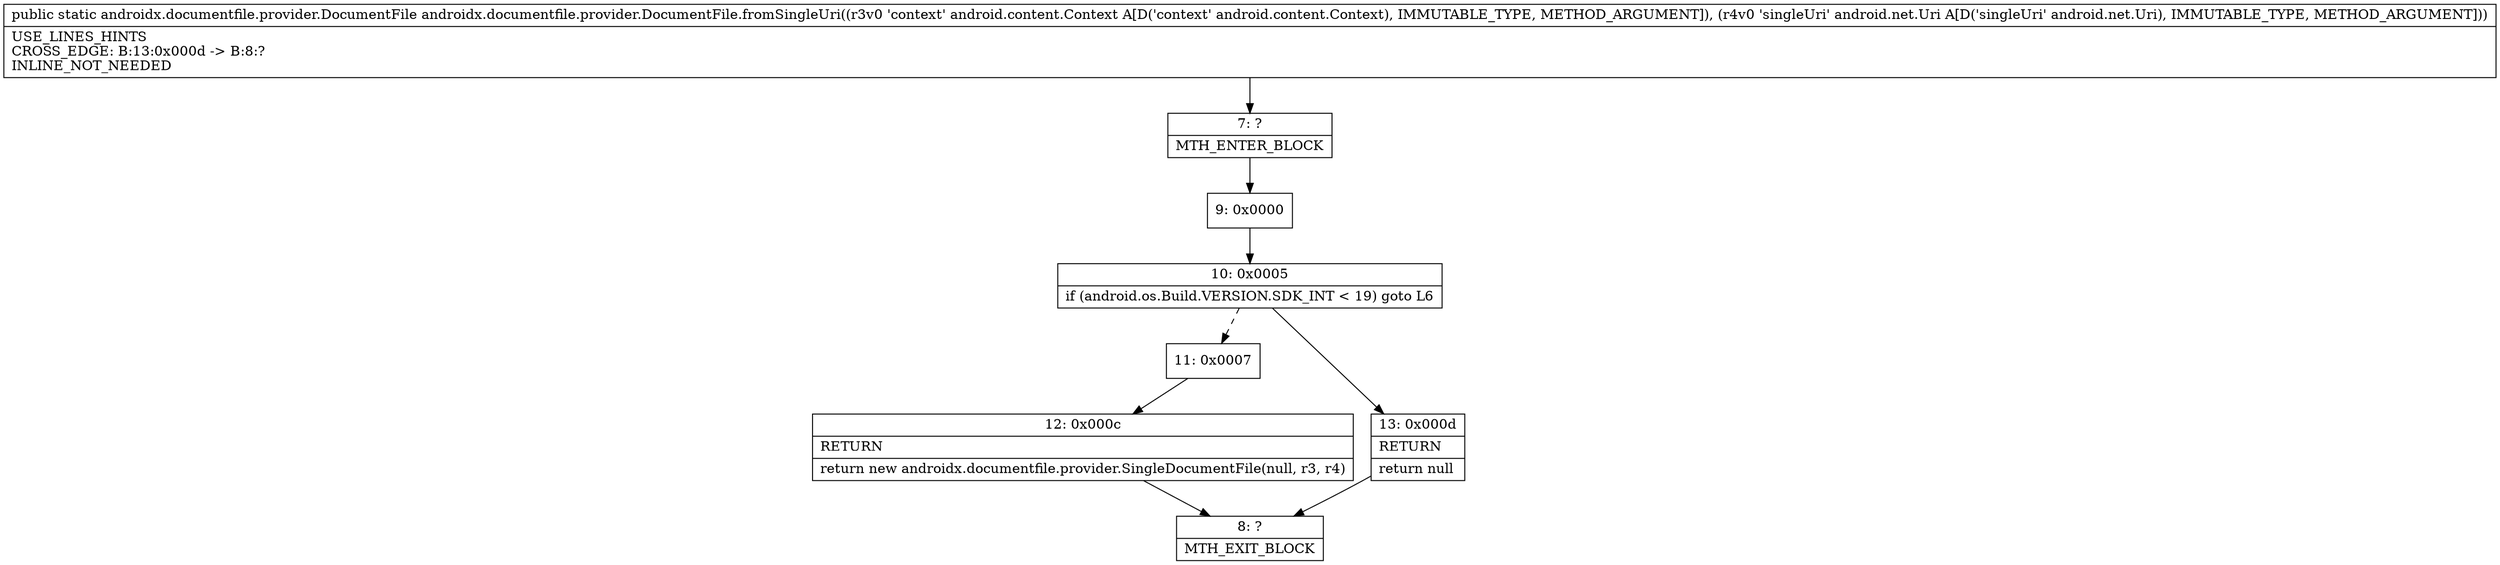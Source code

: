 digraph "CFG forandroidx.documentfile.provider.DocumentFile.fromSingleUri(Landroid\/content\/Context;Landroid\/net\/Uri;)Landroidx\/documentfile\/provider\/DocumentFile;" {
Node_7 [shape=record,label="{7\:\ ?|MTH_ENTER_BLOCK\l}"];
Node_9 [shape=record,label="{9\:\ 0x0000}"];
Node_10 [shape=record,label="{10\:\ 0x0005|if (android.os.Build.VERSION.SDK_INT \< 19) goto L6\l}"];
Node_11 [shape=record,label="{11\:\ 0x0007}"];
Node_12 [shape=record,label="{12\:\ 0x000c|RETURN\l|return new androidx.documentfile.provider.SingleDocumentFile(null, r3, r4)\l}"];
Node_8 [shape=record,label="{8\:\ ?|MTH_EXIT_BLOCK\l}"];
Node_13 [shape=record,label="{13\:\ 0x000d|RETURN\l|return null\l}"];
MethodNode[shape=record,label="{public static androidx.documentfile.provider.DocumentFile androidx.documentfile.provider.DocumentFile.fromSingleUri((r3v0 'context' android.content.Context A[D('context' android.content.Context), IMMUTABLE_TYPE, METHOD_ARGUMENT]), (r4v0 'singleUri' android.net.Uri A[D('singleUri' android.net.Uri), IMMUTABLE_TYPE, METHOD_ARGUMENT]))  | USE_LINES_HINTS\lCROSS_EDGE: B:13:0x000d \-\> B:8:?\lINLINE_NOT_NEEDED\l}"];
MethodNode -> Node_7;Node_7 -> Node_9;
Node_9 -> Node_10;
Node_10 -> Node_11[style=dashed];
Node_10 -> Node_13;
Node_11 -> Node_12;
Node_12 -> Node_8;
Node_13 -> Node_8;
}

